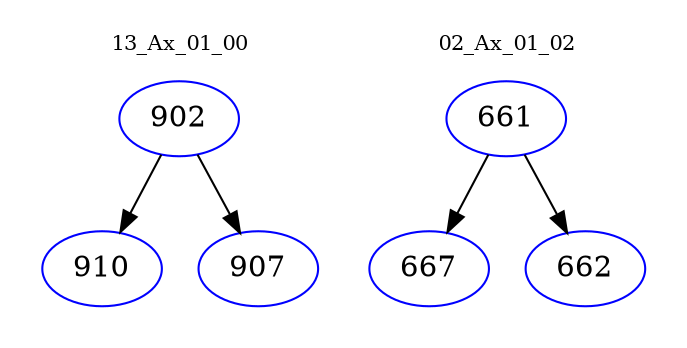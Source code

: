 digraph{
subgraph cluster_0 {
color = white
label = "13_Ax_01_00";
fontsize=10;
T0_902 [label="902", color="blue"]
T0_902 -> T0_910 [color="black"]
T0_910 [label="910", color="blue"]
T0_902 -> T0_907 [color="black"]
T0_907 [label="907", color="blue"]
}
subgraph cluster_1 {
color = white
label = "02_Ax_01_02";
fontsize=10;
T1_661 [label="661", color="blue"]
T1_661 -> T1_667 [color="black"]
T1_667 [label="667", color="blue"]
T1_661 -> T1_662 [color="black"]
T1_662 [label="662", color="blue"]
}
}
